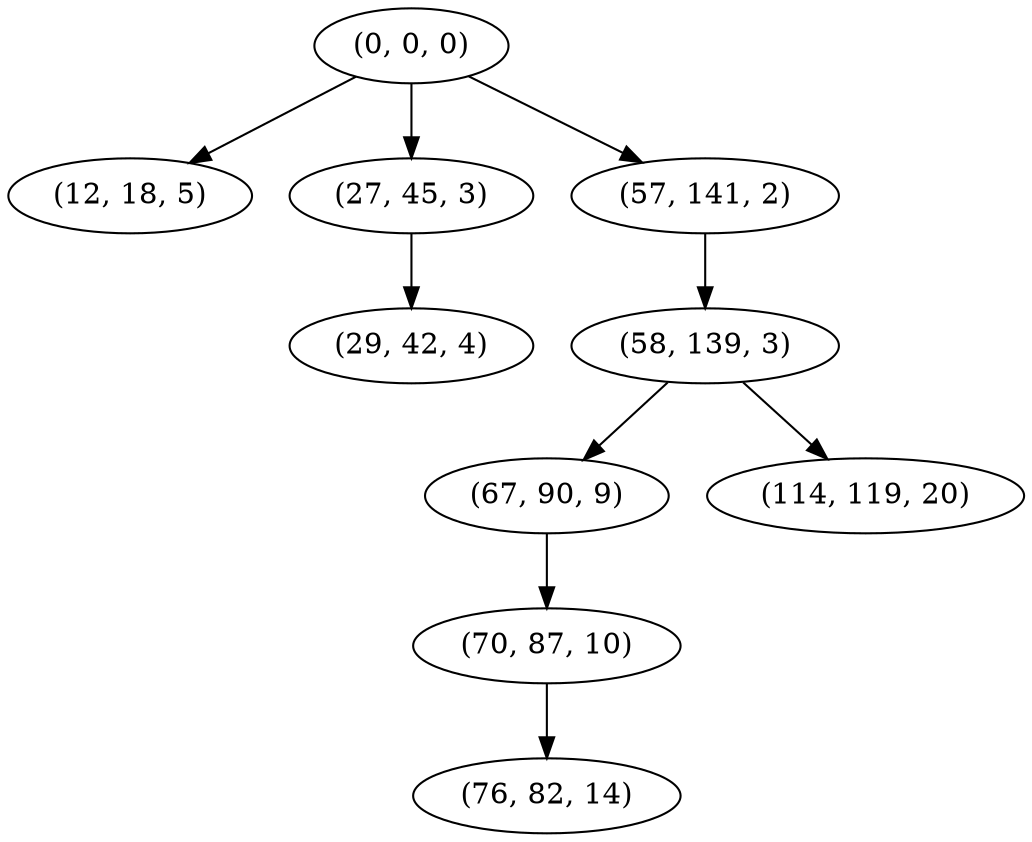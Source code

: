digraph tree {
    "(0, 0, 0)";
    "(12, 18, 5)";
    "(27, 45, 3)";
    "(29, 42, 4)";
    "(57, 141, 2)";
    "(58, 139, 3)";
    "(67, 90, 9)";
    "(70, 87, 10)";
    "(76, 82, 14)";
    "(114, 119, 20)";
    "(0, 0, 0)" -> "(12, 18, 5)";
    "(0, 0, 0)" -> "(27, 45, 3)";
    "(0, 0, 0)" -> "(57, 141, 2)";
    "(27, 45, 3)" -> "(29, 42, 4)";
    "(57, 141, 2)" -> "(58, 139, 3)";
    "(58, 139, 3)" -> "(67, 90, 9)";
    "(58, 139, 3)" -> "(114, 119, 20)";
    "(67, 90, 9)" -> "(70, 87, 10)";
    "(70, 87, 10)" -> "(76, 82, 14)";
}
